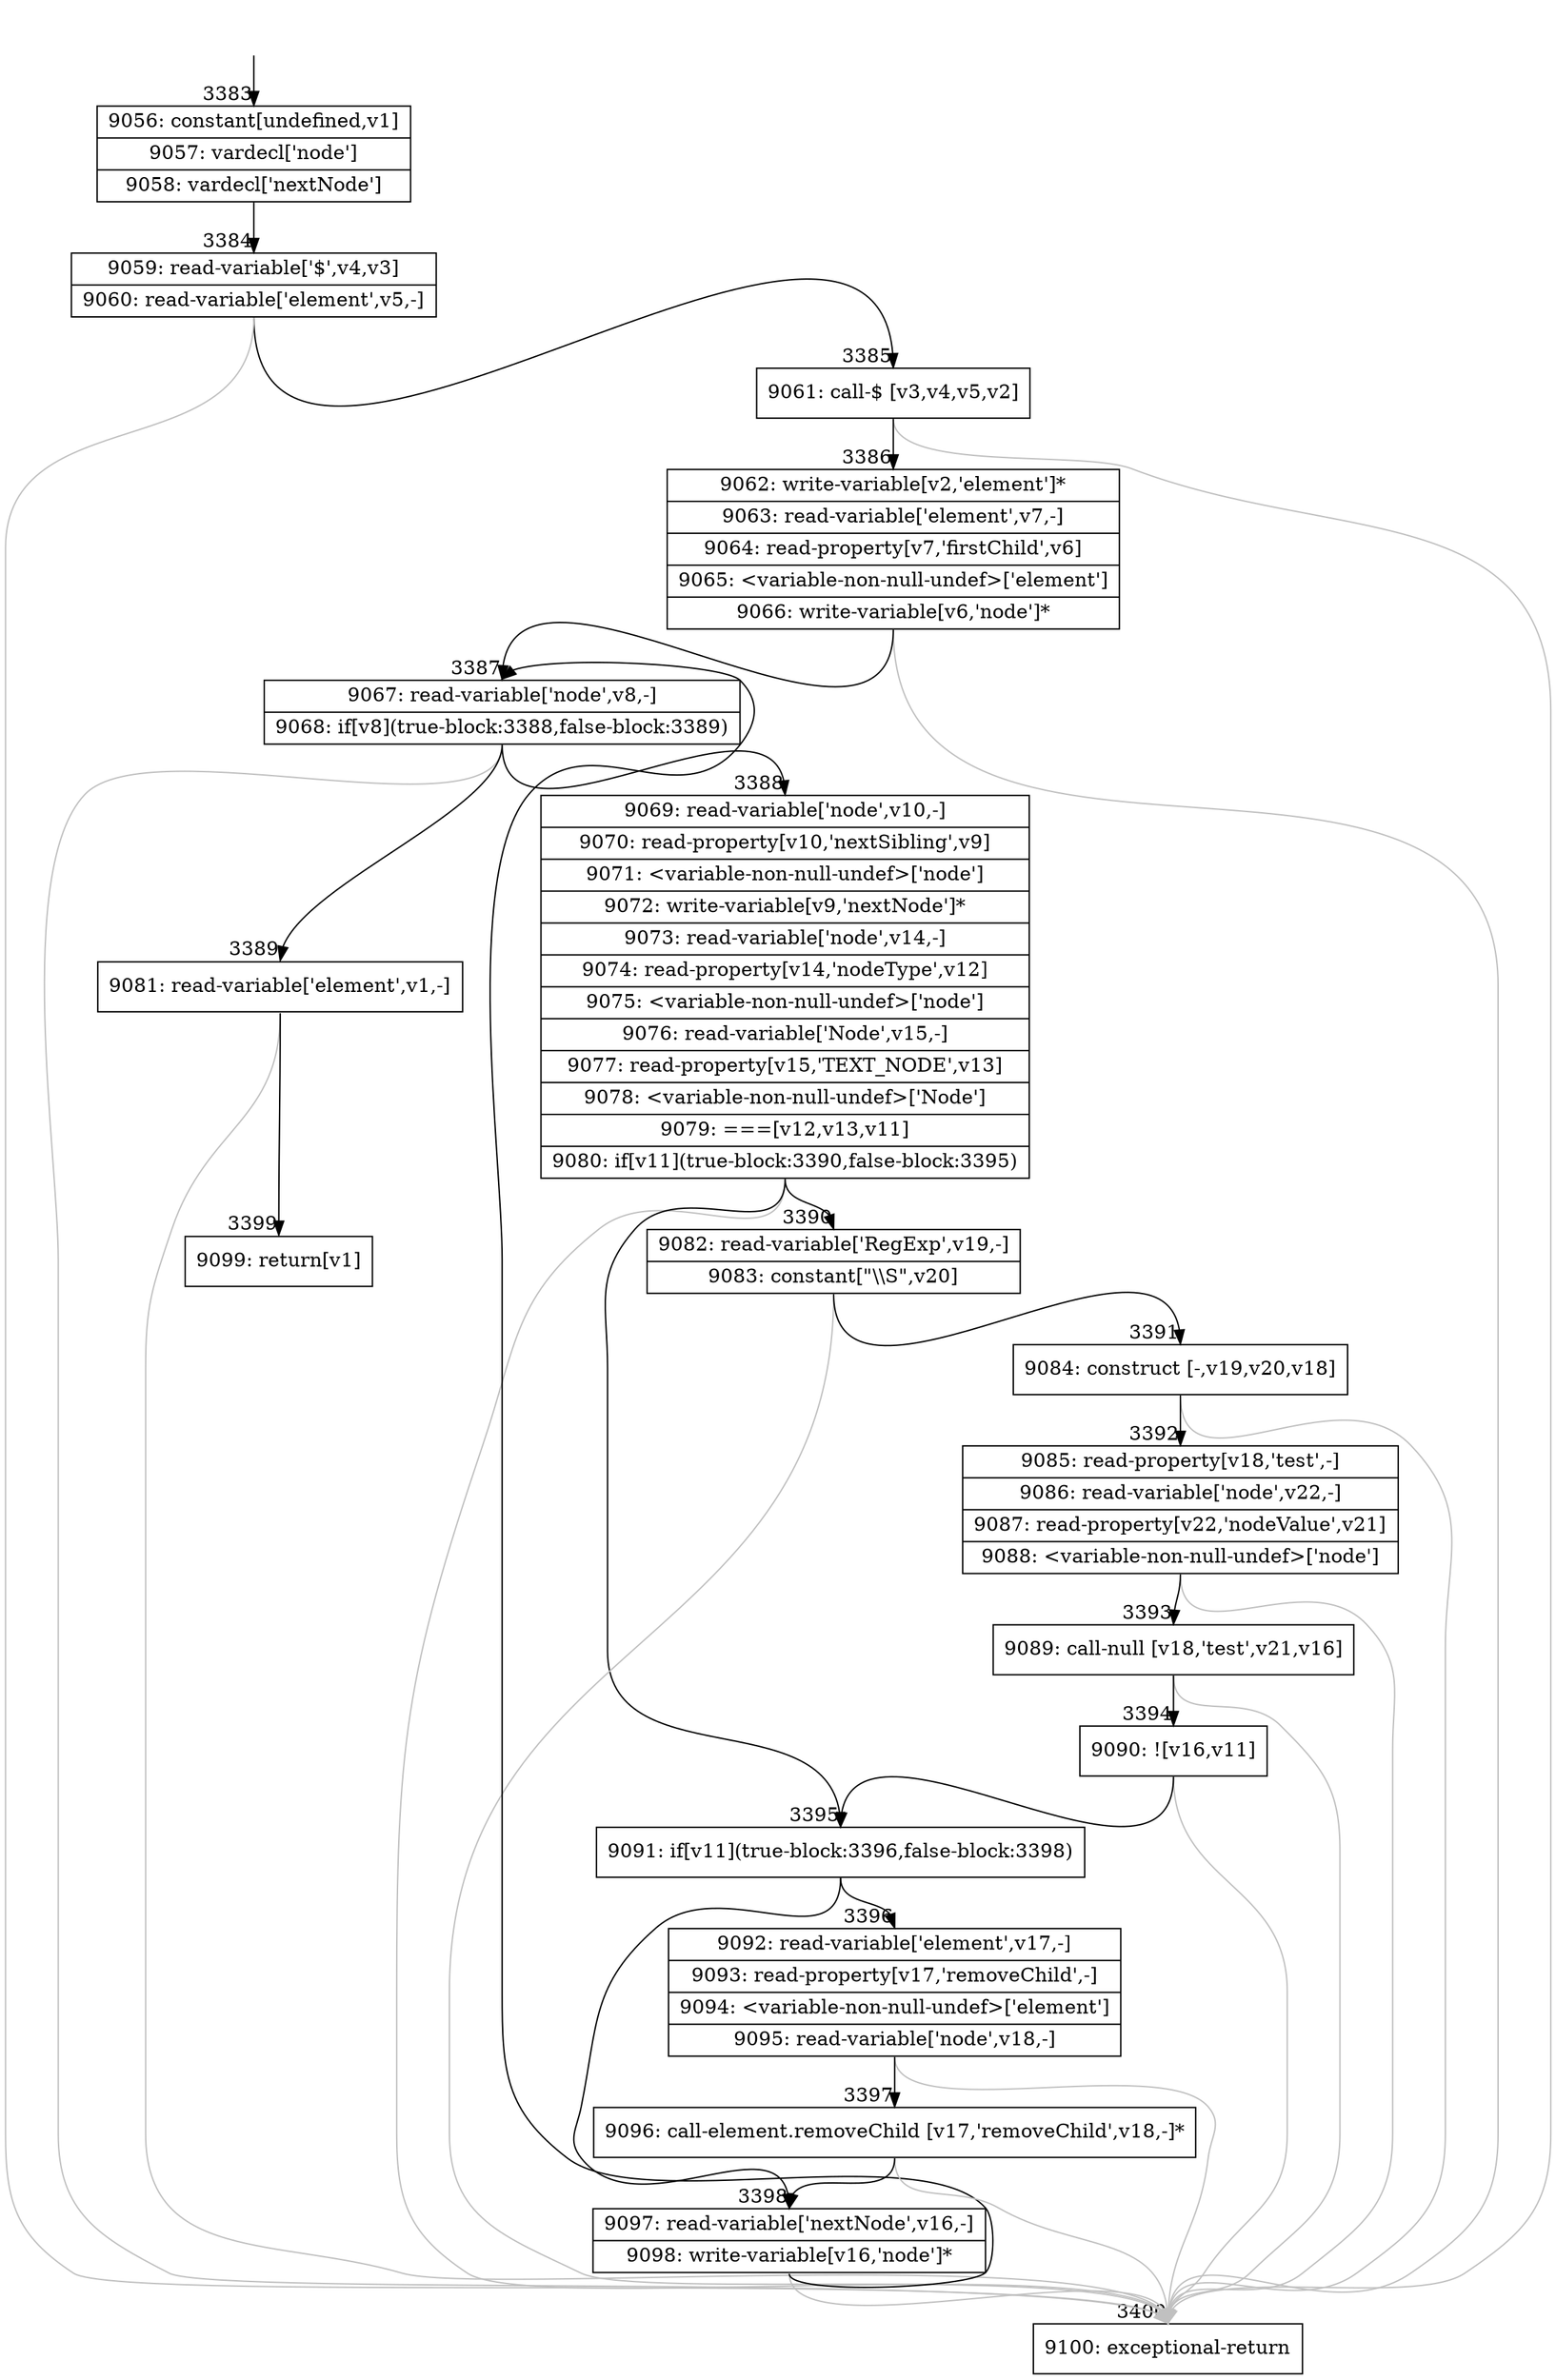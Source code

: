 digraph {
rankdir="TD"
BB_entry287[shape=none,label=""];
BB_entry287 -> BB3383 [tailport=s, headport=n, headlabel="    3383"]
BB3383 [shape=record label="{9056: constant[undefined,v1]|9057: vardecl['node']|9058: vardecl['nextNode']}" ] 
BB3383 -> BB3384 [tailport=s, headport=n, headlabel="      3384"]
BB3384 [shape=record label="{9059: read-variable['$',v4,v3]|9060: read-variable['element',v5,-]}" ] 
BB3384 -> BB3385 [tailport=s, headport=n, headlabel="      3385"]
BB3384 -> BB3400 [tailport=s, headport=n, color=gray, headlabel="      3400"]
BB3385 [shape=record label="{9061: call-$ [v3,v4,v5,v2]}" ] 
BB3385 -> BB3386 [tailport=s, headport=n, headlabel="      3386"]
BB3385 -> BB3400 [tailport=s, headport=n, color=gray]
BB3386 [shape=record label="{9062: write-variable[v2,'element']*|9063: read-variable['element',v7,-]|9064: read-property[v7,'firstChild',v6]|9065: \<variable-non-null-undef\>['element']|9066: write-variable[v6,'node']*}" ] 
BB3386 -> BB3387 [tailport=s, headport=n, headlabel="      3387"]
BB3386 -> BB3400 [tailport=s, headport=n, color=gray]
BB3387 [shape=record label="{9067: read-variable['node',v8,-]|9068: if[v8](true-block:3388,false-block:3389)}" ] 
BB3387 -> BB3388 [tailport=s, headport=n, headlabel="      3388"]
BB3387 -> BB3389 [tailport=s, headport=n, headlabel="      3389"]
BB3387 -> BB3400 [tailport=s, headport=n, color=gray]
BB3388 [shape=record label="{9069: read-variable['node',v10,-]|9070: read-property[v10,'nextSibling',v9]|9071: \<variable-non-null-undef\>['node']|9072: write-variable[v9,'nextNode']*|9073: read-variable['node',v14,-]|9074: read-property[v14,'nodeType',v12]|9075: \<variable-non-null-undef\>['node']|9076: read-variable['Node',v15,-]|9077: read-property[v15,'TEXT_NODE',v13]|9078: \<variable-non-null-undef\>['Node']|9079: ===[v12,v13,v11]|9080: if[v11](true-block:3390,false-block:3395)}" ] 
BB3388 -> BB3395 [tailport=s, headport=n, headlabel="      3395"]
BB3388 -> BB3390 [tailport=s, headport=n, headlabel="      3390"]
BB3388 -> BB3400 [tailport=s, headport=n, color=gray]
BB3389 [shape=record label="{9081: read-variable['element',v1,-]}" ] 
BB3389 -> BB3399 [tailport=s, headport=n, headlabel="      3399"]
BB3389 -> BB3400 [tailport=s, headport=n, color=gray]
BB3390 [shape=record label="{9082: read-variable['RegExp',v19,-]|9083: constant[\"\\\\S\",v20]}" ] 
BB3390 -> BB3391 [tailport=s, headport=n, headlabel="      3391"]
BB3390 -> BB3400 [tailport=s, headport=n, color=gray]
BB3391 [shape=record label="{9084: construct [-,v19,v20,v18]}" ] 
BB3391 -> BB3392 [tailport=s, headport=n, headlabel="      3392"]
BB3391 -> BB3400 [tailport=s, headport=n, color=gray]
BB3392 [shape=record label="{9085: read-property[v18,'test',-]|9086: read-variable['node',v22,-]|9087: read-property[v22,'nodeValue',v21]|9088: \<variable-non-null-undef\>['node']}" ] 
BB3392 -> BB3393 [tailport=s, headport=n, headlabel="      3393"]
BB3392 -> BB3400 [tailport=s, headport=n, color=gray]
BB3393 [shape=record label="{9089: call-null [v18,'test',v21,v16]}" ] 
BB3393 -> BB3394 [tailport=s, headport=n, headlabel="      3394"]
BB3393 -> BB3400 [tailport=s, headport=n, color=gray]
BB3394 [shape=record label="{9090: ![v16,v11]}" ] 
BB3394 -> BB3395 [tailport=s, headport=n]
BB3394 -> BB3400 [tailport=s, headport=n, color=gray]
BB3395 [shape=record label="{9091: if[v11](true-block:3396,false-block:3398)}" ] 
BB3395 -> BB3396 [tailport=s, headport=n, headlabel="      3396"]
BB3395 -> BB3398 [tailport=s, headport=n, headlabel="      3398"]
BB3396 [shape=record label="{9092: read-variable['element',v17,-]|9093: read-property[v17,'removeChild',-]|9094: \<variable-non-null-undef\>['element']|9095: read-variable['node',v18,-]}" ] 
BB3396 -> BB3397 [tailport=s, headport=n, headlabel="      3397"]
BB3396 -> BB3400 [tailport=s, headport=n, color=gray]
BB3397 [shape=record label="{9096: call-element.removeChild [v17,'removeChild',v18,-]*}" ] 
BB3397 -> BB3398 [tailport=s, headport=n]
BB3397 -> BB3400 [tailport=s, headport=n, color=gray]
BB3398 [shape=record label="{9097: read-variable['nextNode',v16,-]|9098: write-variable[v16,'node']*}" ] 
BB3398 -> BB3387 [tailport=s, headport=n]
BB3398 -> BB3400 [tailport=s, headport=n, color=gray]
BB3399 [shape=record label="{9099: return[v1]}" ] 
BB3400 [shape=record label="{9100: exceptional-return}" ] 
//#$~ 2453
}
